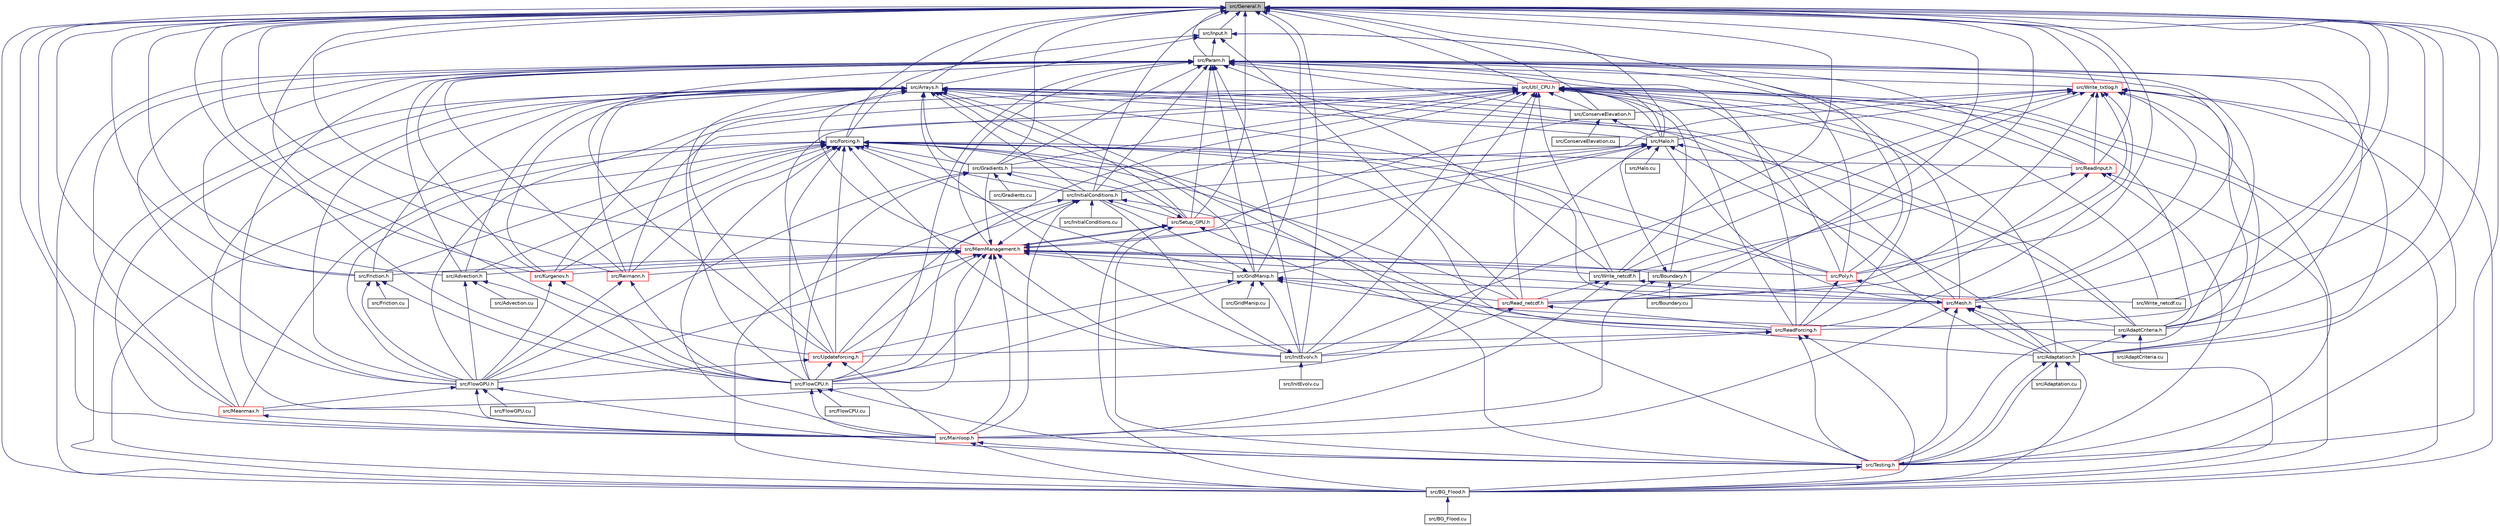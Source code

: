digraph "src/General.h"
{
 // LATEX_PDF_SIZE
  bgcolor="transparent";
  edge [fontname="Helvetica",fontsize="10",labelfontname="Helvetica",labelfontsize="10"];
  node [fontname="Helvetica",fontsize="10",shape=record];
  Node1 [label="src/General.h",height=0.2,width=0.4,color="black", fillcolor="grey75", style="filled", fontcolor="black",tooltip=" "];
  Node1 -> Node2 [dir="back",color="midnightblue",fontsize="10",style="solid"];
  Node2 [label="src/Adaptation.h",height=0.2,width=0.4,color="black",URL="$Adaptation_8h.html",tooltip=" "];
  Node2 -> Node3 [dir="back",color="midnightblue",fontsize="10",style="solid"];
  Node3 [label="src/Adaptation.cu",height=0.2,width=0.4,color="black",URL="$Adaptation_8cu.html",tooltip=" "];
  Node2 -> Node4 [dir="back",color="midnightblue",fontsize="10",style="solid"];
  Node4 [label="src/BG_Flood.h",height=0.2,width=0.4,color="black",URL="$BG__Flood_8h.html",tooltip=" "];
  Node4 -> Node5 [dir="back",color="midnightblue",fontsize="10",style="solid"];
  Node5 [label="src/BG_Flood.cu",height=0.2,width=0.4,color="black",URL="$BG__Flood_8cu.html",tooltip=" "];
  Node2 -> Node6 [dir="back",color="midnightblue",fontsize="10",style="solid"];
  Node6 [label="src/Testing.h",height=0.2,width=0.4,color="red",URL="$Testing_8h.html",tooltip=" "];
  Node6 -> Node2 [dir="back",color="midnightblue",fontsize="10",style="solid"];
  Node6 -> Node4 [dir="back",color="midnightblue",fontsize="10",style="solid"];
  Node1 -> Node8 [dir="back",color="midnightblue",fontsize="10",style="solid"];
  Node8 [label="src/AdaptCriteria.h",height=0.2,width=0.4,color="black",URL="$AdaptCriteria_8h.html",tooltip=" "];
  Node8 -> Node2 [dir="back",color="midnightblue",fontsize="10",style="solid"];
  Node8 -> Node9 [dir="back",color="midnightblue",fontsize="10",style="solid"];
  Node9 [label="src/AdaptCriteria.cu",height=0.2,width=0.4,color="black",URL="$AdaptCriteria_8cu.html",tooltip=" "];
  Node1 -> Node10 [dir="back",color="midnightblue",fontsize="10",style="solid"];
  Node10 [label="src/Advection.h",height=0.2,width=0.4,color="black",URL="$Advection_8h.html",tooltip=" "];
  Node10 -> Node11 [dir="back",color="midnightblue",fontsize="10",style="solid"];
  Node11 [label="src/Advection.cu",height=0.2,width=0.4,color="black",URL="$Advection_8cu.html",tooltip=" "];
  Node10 -> Node12 [dir="back",color="midnightblue",fontsize="10",style="solid"];
  Node12 [label="src/FlowCPU.h",height=0.2,width=0.4,color="black",URL="$FlowCPU_8h.html",tooltip=" "];
  Node12 -> Node13 [dir="back",color="midnightblue",fontsize="10",style="solid"];
  Node13 [label="src/FlowCPU.cu",height=0.2,width=0.4,color="black",URL="$FlowCPU_8cu.html",tooltip=" "];
  Node12 -> Node14 [dir="back",color="midnightblue",fontsize="10",style="solid"];
  Node14 [label="src/Mainloop.h",height=0.2,width=0.4,color="red",URL="$Mainloop_8h.html",tooltip=" "];
  Node14 -> Node4 [dir="back",color="midnightblue",fontsize="10",style="solid"];
  Node14 -> Node6 [dir="back",color="midnightblue",fontsize="10",style="solid"];
  Node12 -> Node6 [dir="back",color="midnightblue",fontsize="10",style="solid"];
  Node10 -> Node16 [dir="back",color="midnightblue",fontsize="10",style="solid"];
  Node16 [label="src/FlowGPU.h",height=0.2,width=0.4,color="black",URL="$FlowGPU_8h.html",tooltip=" "];
  Node16 -> Node17 [dir="back",color="midnightblue",fontsize="10",style="solid"];
  Node17 [label="src/FlowGPU.cu",height=0.2,width=0.4,color="black",URL="$FlowGPU_8cu.html",tooltip=" "];
  Node16 -> Node14 [dir="back",color="midnightblue",fontsize="10",style="solid"];
  Node16 -> Node18 [dir="back",color="midnightblue",fontsize="10",style="solid"];
  Node18 [label="src/Meanmax.h",height=0.2,width=0.4,color="red",URL="$Meanmax_8h.html",tooltip=" "];
  Node18 -> Node14 [dir="back",color="midnightblue",fontsize="10",style="solid"];
  Node16 -> Node6 [dir="back",color="midnightblue",fontsize="10",style="solid"];
  Node1 -> Node20 [dir="back",color="midnightblue",fontsize="10",style="solid"];
  Node20 [label="src/Arrays.h",height=0.2,width=0.4,color="black",URL="$Arrays_8h.html",tooltip=" "];
  Node20 -> Node2 [dir="back",color="midnightblue",fontsize="10",style="solid"];
  Node20 -> Node8 [dir="back",color="midnightblue",fontsize="10",style="solid"];
  Node20 -> Node10 [dir="back",color="midnightblue",fontsize="10",style="solid"];
  Node20 -> Node4 [dir="back",color="midnightblue",fontsize="10",style="solid"];
  Node20 -> Node21 [dir="back",color="midnightblue",fontsize="10",style="solid"];
  Node21 [label="src/ConserveElevation.h",height=0.2,width=0.4,color="black",URL="$ConserveElevation_8h.html",tooltip=" "];
  Node21 -> Node22 [dir="back",color="midnightblue",fontsize="10",style="solid"];
  Node22 [label="src/ConserveElevation.cu",height=0.2,width=0.4,color="black",URL="$ConserveElevation_8cu.html",tooltip=" "];
  Node21 -> Node23 [dir="back",color="midnightblue",fontsize="10",style="solid"];
  Node23 [label="src/Halo.h",height=0.2,width=0.4,color="black",URL="$Halo_8h.html",tooltip=" "];
  Node23 -> Node2 [dir="back",color="midnightblue",fontsize="10",style="solid"];
  Node23 -> Node8 [dir="back",color="midnightblue",fontsize="10",style="solid"];
  Node23 -> Node12 [dir="back",color="midnightblue",fontsize="10",style="solid"];
  Node23 -> Node24 [dir="back",color="midnightblue",fontsize="10",style="solid"];
  Node24 [label="src/Gradients.h",height=0.2,width=0.4,color="black",URL="$Gradients_8h.html",tooltip=" "];
  Node24 -> Node12 [dir="back",color="midnightblue",fontsize="10",style="solid"];
  Node24 -> Node16 [dir="back",color="midnightblue",fontsize="10",style="solid"];
  Node24 -> Node25 [dir="back",color="midnightblue",fontsize="10",style="solid"];
  Node25 [label="src/Gradients.cu",height=0.2,width=0.4,color="black",URL="$Gradients_8cu.html",tooltip=" "];
  Node24 -> Node26 [dir="back",color="midnightblue",fontsize="10",style="solid"];
  Node26 [label="src/InitialConditions.h",height=0.2,width=0.4,color="black",URL="$InitialConditions_8h.html",tooltip=" "];
  Node26 -> Node2 [dir="back",color="midnightblue",fontsize="10",style="solid"];
  Node26 -> Node4 [dir="back",color="midnightblue",fontsize="10",style="solid"];
  Node26 -> Node27 [dir="back",color="midnightblue",fontsize="10",style="solid"];
  Node27 [label="src/InitialConditions.cu",height=0.2,width=0.4,color="black",URL="$InitialConditions_8cu.html",tooltip=" "];
  Node26 -> Node14 [dir="back",color="midnightblue",fontsize="10",style="solid"];
  Node26 -> Node28 [dir="back",color="midnightblue",fontsize="10",style="solid"];
  Node28 [label="src/Setup_GPU.h",height=0.2,width=0.4,color="red",URL="$Setup__GPU_8h.html",tooltip=" "];
  Node28 -> Node4 [dir="back",color="midnightblue",fontsize="10",style="solid"];
  Node28 -> Node24 [dir="back",color="midnightblue",fontsize="10",style="solid"];
  Node28 -> Node29 [dir="back",color="midnightblue",fontsize="10",style="solid"];
  Node29 [label="src/MemManagement.h",height=0.2,width=0.4,color="red",URL="$MemManagement_8h.html",tooltip=" "];
  Node29 -> Node10 [dir="back",color="midnightblue",fontsize="10",style="solid"];
  Node29 -> Node30 [dir="back",color="midnightblue",fontsize="10",style="solid"];
  Node30 [label="src/Boundary.h",height=0.2,width=0.4,color="black",URL="$Boundary_8h.html",tooltip=" "];
  Node30 -> Node31 [dir="back",color="midnightblue",fontsize="10",style="solid"];
  Node31 [label="src/Boundary.cu",height=0.2,width=0.4,color="black",URL="$Boundary_8cu.html",tooltip=" "];
  Node30 -> Node23 [dir="back",color="midnightblue",fontsize="10",style="solid"];
  Node30 -> Node14 [dir="back",color="midnightblue",fontsize="10",style="solid"];
  Node29 -> Node21 [dir="back",color="midnightblue",fontsize="10",style="solid"];
  Node29 -> Node12 [dir="back",color="midnightblue",fontsize="10",style="solid"];
  Node29 -> Node16 [dir="back",color="midnightblue",fontsize="10",style="solid"];
  Node29 -> Node32 [dir="back",color="midnightblue",fontsize="10",style="solid"];
  Node32 [label="src/Friction.h",height=0.2,width=0.4,color="black",URL="$Friction_8h.html",tooltip=" "];
  Node32 -> Node12 [dir="back",color="midnightblue",fontsize="10",style="solid"];
  Node32 -> Node16 [dir="back",color="midnightblue",fontsize="10",style="solid"];
  Node32 -> Node33 [dir="back",color="midnightblue",fontsize="10",style="solid"];
  Node33 [label="src/Friction.cu",height=0.2,width=0.4,color="black",URL="$Friction_8cu.html",tooltip=" "];
  Node29 -> Node24 [dir="back",color="midnightblue",fontsize="10",style="solid"];
  Node29 -> Node34 [dir="back",color="midnightblue",fontsize="10",style="solid"];
  Node34 [label="src/GridManip.h",height=0.2,width=0.4,color="black",URL="$GridManip_8h.html",tooltip=" "];
  Node34 -> Node8 [dir="back",color="midnightblue",fontsize="10",style="solid"];
  Node34 -> Node12 [dir="back",color="midnightblue",fontsize="10",style="solid"];
  Node34 -> Node35 [dir="back",color="midnightblue",fontsize="10",style="solid"];
  Node35 [label="src/GridManip.cu",height=0.2,width=0.4,color="black",URL="$GridManip_8cu.html",tooltip=" "];
  Node34 -> Node36 [dir="back",color="midnightblue",fontsize="10",style="solid"];
  Node36 [label="src/InitEvolv.h",height=0.2,width=0.4,color="black",URL="$InitEvolv_8h.html",tooltip=" "];
  Node36 -> Node37 [dir="back",color="midnightblue",fontsize="10",style="solid"];
  Node37 [label="src/InitEvolv.cu",height=0.2,width=0.4,color="black",URL="$InitEvolv_8cu.html",tooltip=" "];
  Node36 -> Node26 [dir="back",color="midnightblue",fontsize="10",style="solid"];
  Node34 -> Node26 [dir="back",color="midnightblue",fontsize="10",style="solid"];
  Node34 -> Node38 [dir="back",color="midnightblue",fontsize="10",style="solid"];
  Node38 [label="src/Mesh.h",height=0.2,width=0.4,color="red",URL="$Mesh_8h.html",tooltip=" "];
  Node38 -> Node2 [dir="back",color="midnightblue",fontsize="10",style="solid"];
  Node38 -> Node8 [dir="back",color="midnightblue",fontsize="10",style="solid"];
  Node38 -> Node4 [dir="back",color="midnightblue",fontsize="10",style="solid"];
  Node38 -> Node23 [dir="back",color="midnightblue",fontsize="10",style="solid"];
  Node38 -> Node14 [dir="back",color="midnightblue",fontsize="10",style="solid"];
  Node38 -> Node6 [dir="back",color="midnightblue",fontsize="10",style="solid"];
  Node34 -> Node40 [dir="back",color="midnightblue",fontsize="10",style="solid"];
  Node40 [label="src/Read_netcdf.h",height=0.2,width=0.4,color="red",URL="$Read__netcdf_8h.html",tooltip=" "];
  Node40 -> Node36 [dir="back",color="midnightblue",fontsize="10",style="solid"];
  Node40 -> Node42 [dir="back",color="midnightblue",fontsize="10",style="solid"];
  Node42 [label="src/ReadForcing.h",height=0.2,width=0.4,color="red",URL="$ReadForcing_8h.html",tooltip=" "];
  Node42 -> Node4 [dir="back",color="midnightblue",fontsize="10",style="solid"];
  Node42 -> Node36 [dir="back",color="midnightblue",fontsize="10",style="solid"];
  Node42 -> Node6 [dir="back",color="midnightblue",fontsize="10",style="solid"];
  Node42 -> Node44 [dir="back",color="midnightblue",fontsize="10",style="solid"];
  Node44 [label="src/Updateforcing.h",height=0.2,width=0.4,color="red",URL="$Updateforcing_8h.html",tooltip=" "];
  Node44 -> Node12 [dir="back",color="midnightblue",fontsize="10",style="solid"];
  Node44 -> Node16 [dir="back",color="midnightblue",fontsize="10",style="solid"];
  Node44 -> Node14 [dir="back",color="midnightblue",fontsize="10",style="solid"];
  Node34 -> Node44 [dir="back",color="midnightblue",fontsize="10",style="solid"];
  Node29 -> Node23 [dir="back",color="midnightblue",fontsize="10",style="solid"];
  Node29 -> Node36 [dir="back",color="midnightblue",fontsize="10",style="solid"];
  Node29 -> Node26 [dir="back",color="midnightblue",fontsize="10",style="solid"];
  Node29 -> Node46 [dir="back",color="midnightblue",fontsize="10",style="solid"];
  Node46 [label="src/Kurganov.h",height=0.2,width=0.4,color="red",URL="$Kurganov_8h.html",tooltip=" "];
  Node46 -> Node12 [dir="back",color="midnightblue",fontsize="10",style="solid"];
  Node46 -> Node16 [dir="back",color="midnightblue",fontsize="10",style="solid"];
  Node29 -> Node14 [dir="back",color="midnightblue",fontsize="10",style="solid"];
  Node29 -> Node18 [dir="back",color="midnightblue",fontsize="10",style="solid"];
  Node29 -> Node38 [dir="back",color="midnightblue",fontsize="10",style="solid"];
  Node29 -> Node49 [dir="back",color="midnightblue",fontsize="10",style="solid"];
  Node49 [label="src/Poly.h",height=0.2,width=0.4,color="red",URL="$Poly_8h.html",tooltip=" "];
  Node49 -> Node38 [dir="back",color="midnightblue",fontsize="10",style="solid"];
  Node49 -> Node42 [dir="back",color="midnightblue",fontsize="10",style="solid"];
  Node29 -> Node51 [dir="back",color="midnightblue",fontsize="10",style="solid"];
  Node51 [label="src/Reimann.h",height=0.2,width=0.4,color="red",URL="$Reimann_8h.html",tooltip=" "];
  Node51 -> Node12 [dir="back",color="midnightblue",fontsize="10",style="solid"];
  Node51 -> Node16 [dir="back",color="midnightblue",fontsize="10",style="solid"];
  Node29 -> Node28 [dir="back",color="midnightblue",fontsize="10",style="solid"];
  Node29 -> Node44 [dir="back",color="midnightblue",fontsize="10",style="solid"];
  Node29 -> Node53 [dir="back",color="midnightblue",fontsize="10",style="solid"];
  Node53 [label="src/Write_netcdf.h",height=0.2,width=0.4,color="black",URL="$Write__netcdf_8h.html",tooltip=" "];
  Node53 -> Node14 [dir="back",color="midnightblue",fontsize="10",style="solid"];
  Node53 -> Node40 [dir="back",color="midnightblue",fontsize="10",style="solid"];
  Node53 -> Node54 [dir="back",color="midnightblue",fontsize="10",style="solid"];
  Node54 [label="src/Write_netcdf.cu",height=0.2,width=0.4,color="black",URL="$Write__netcdf_8cu.html",tooltip=" "];
  Node28 -> Node42 [dir="back",color="midnightblue",fontsize="10",style="solid"];
  Node28 -> Node6 [dir="back",color="midnightblue",fontsize="10",style="solid"];
  Node26 -> Node44 [dir="back",color="midnightblue",fontsize="10",style="solid"];
  Node23 -> Node56 [dir="back",color="midnightblue",fontsize="10",style="solid"];
  Node56 [label="src/Halo.cu",height=0.2,width=0.4,color="black",URL="$Halo_8cu.html",tooltip=" "];
  Node23 -> Node28 [dir="back",color="midnightblue",fontsize="10",style="solid"];
  Node20 -> Node12 [dir="back",color="midnightblue",fontsize="10",style="solid"];
  Node20 -> Node16 [dir="back",color="midnightblue",fontsize="10",style="solid"];
  Node20 -> Node32 [dir="back",color="midnightblue",fontsize="10",style="solid"];
  Node20 -> Node24 [dir="back",color="midnightblue",fontsize="10",style="solid"];
  Node20 -> Node34 [dir="back",color="midnightblue",fontsize="10",style="solid"];
  Node20 -> Node23 [dir="back",color="midnightblue",fontsize="10",style="solid"];
  Node20 -> Node36 [dir="back",color="midnightblue",fontsize="10",style="solid"];
  Node20 -> Node26 [dir="back",color="midnightblue",fontsize="10",style="solid"];
  Node20 -> Node46 [dir="back",color="midnightblue",fontsize="10",style="solid"];
  Node20 -> Node14 [dir="back",color="midnightblue",fontsize="10",style="solid"];
  Node20 -> Node18 [dir="back",color="midnightblue",fontsize="10",style="solid"];
  Node20 -> Node29 [dir="back",color="midnightblue",fontsize="10",style="solid"];
  Node20 -> Node38 [dir="back",color="midnightblue",fontsize="10",style="solid"];
  Node20 -> Node49 [dir="back",color="midnightblue",fontsize="10",style="solid"];
  Node20 -> Node51 [dir="back",color="midnightblue",fontsize="10",style="solid"];
  Node20 -> Node28 [dir="back",color="midnightblue",fontsize="10",style="solid"];
  Node20 -> Node6 [dir="back",color="midnightblue",fontsize="10",style="solid"];
  Node20 -> Node44 [dir="back",color="midnightblue",fontsize="10",style="solid"];
  Node1 -> Node4 [dir="back",color="midnightblue",fontsize="10",style="solid"];
  Node1 -> Node30 [dir="back",color="midnightblue",fontsize="10",style="solid"];
  Node1 -> Node21 [dir="back",color="midnightblue",fontsize="10",style="solid"];
  Node1 -> Node12 [dir="back",color="midnightblue",fontsize="10",style="solid"];
  Node1 -> Node16 [dir="back",color="midnightblue",fontsize="10",style="solid"];
  Node1 -> Node57 [dir="back",color="midnightblue",fontsize="10",style="solid"];
  Node57 [label="src/Forcing.h",height=0.2,width=0.4,color="black",URL="$Forcing_8h.html",tooltip=" "];
  Node57 -> Node10 [dir="back",color="midnightblue",fontsize="10",style="solid"];
  Node57 -> Node4 [dir="back",color="midnightblue",fontsize="10",style="solid"];
  Node57 -> Node12 [dir="back",color="midnightblue",fontsize="10",style="solid"];
  Node57 -> Node16 [dir="back",color="midnightblue",fontsize="10",style="solid"];
  Node57 -> Node32 [dir="back",color="midnightblue",fontsize="10",style="solid"];
  Node57 -> Node24 [dir="back",color="midnightblue",fontsize="10",style="solid"];
  Node57 -> Node34 [dir="back",color="midnightblue",fontsize="10",style="solid"];
  Node57 -> Node36 [dir="back",color="midnightblue",fontsize="10",style="solid"];
  Node57 -> Node26 [dir="back",color="midnightblue",fontsize="10",style="solid"];
  Node57 -> Node46 [dir="back",color="midnightblue",fontsize="10",style="solid"];
  Node57 -> Node14 [dir="back",color="midnightblue",fontsize="10",style="solid"];
  Node57 -> Node18 [dir="back",color="midnightblue",fontsize="10",style="solid"];
  Node57 -> Node38 [dir="back",color="midnightblue",fontsize="10",style="solid"];
  Node57 -> Node49 [dir="back",color="midnightblue",fontsize="10",style="solid"];
  Node57 -> Node40 [dir="back",color="midnightblue",fontsize="10",style="solid"];
  Node57 -> Node42 [dir="back",color="midnightblue",fontsize="10",style="solid"];
  Node57 -> Node58 [dir="back",color="midnightblue",fontsize="10",style="solid"];
  Node58 [label="src/ReadInput.h",height=0.2,width=0.4,color="red",URL="$ReadInput_8h.html",tooltip=" "];
  Node58 -> Node4 [dir="back",color="midnightblue",fontsize="10",style="solid"];
  Node58 -> Node40 [dir="back",color="midnightblue",fontsize="10",style="solid"];
  Node58 -> Node6 [dir="back",color="midnightblue",fontsize="10",style="solid"];
  Node58 -> Node53 [dir="back",color="midnightblue",fontsize="10",style="solid"];
  Node57 -> Node51 [dir="back",color="midnightblue",fontsize="10",style="solid"];
  Node57 -> Node28 [dir="back",color="midnightblue",fontsize="10",style="solid"];
  Node57 -> Node6 [dir="back",color="midnightblue",fontsize="10",style="solid"];
  Node57 -> Node44 [dir="back",color="midnightblue",fontsize="10",style="solid"];
  Node1 -> Node32 [dir="back",color="midnightblue",fontsize="10",style="solid"];
  Node1 -> Node24 [dir="back",color="midnightblue",fontsize="10",style="solid"];
  Node1 -> Node34 [dir="back",color="midnightblue",fontsize="10",style="solid"];
  Node1 -> Node23 [dir="back",color="midnightblue",fontsize="10",style="solid"];
  Node1 -> Node36 [dir="back",color="midnightblue",fontsize="10",style="solid"];
  Node1 -> Node26 [dir="back",color="midnightblue",fontsize="10",style="solid"];
  Node1 -> Node60 [dir="back",color="midnightblue",fontsize="10",style="solid"];
  Node60 [label="src/Input.h",height=0.2,width=0.4,color="black",URL="$Input_8h.html",tooltip=" "];
  Node60 -> Node20 [dir="back",color="midnightblue",fontsize="10",style="solid"];
  Node60 -> Node57 [dir="back",color="midnightblue",fontsize="10",style="solid"];
  Node60 -> Node61 [dir="back",color="midnightblue",fontsize="10",style="solid"];
  Node61 [label="src/Param.h",height=0.2,width=0.4,color="black",URL="$Param_8h.html",tooltip=" "];
  Node61 -> Node2 [dir="back",color="midnightblue",fontsize="10",style="solid"];
  Node61 -> Node8 [dir="back",color="midnightblue",fontsize="10",style="solid"];
  Node61 -> Node10 [dir="back",color="midnightblue",fontsize="10",style="solid"];
  Node61 -> Node4 [dir="back",color="midnightblue",fontsize="10",style="solid"];
  Node61 -> Node21 [dir="back",color="midnightblue",fontsize="10",style="solid"];
  Node61 -> Node12 [dir="back",color="midnightblue",fontsize="10",style="solid"];
  Node61 -> Node16 [dir="back",color="midnightblue",fontsize="10",style="solid"];
  Node61 -> Node32 [dir="back",color="midnightblue",fontsize="10",style="solid"];
  Node61 -> Node24 [dir="back",color="midnightblue",fontsize="10",style="solid"];
  Node61 -> Node34 [dir="back",color="midnightblue",fontsize="10",style="solid"];
  Node61 -> Node23 [dir="back",color="midnightblue",fontsize="10",style="solid"];
  Node61 -> Node36 [dir="back",color="midnightblue",fontsize="10",style="solid"];
  Node61 -> Node26 [dir="back",color="midnightblue",fontsize="10",style="solid"];
  Node61 -> Node46 [dir="back",color="midnightblue",fontsize="10",style="solid"];
  Node61 -> Node14 [dir="back",color="midnightblue",fontsize="10",style="solid"];
  Node61 -> Node18 [dir="back",color="midnightblue",fontsize="10",style="solid"];
  Node61 -> Node29 [dir="back",color="midnightblue",fontsize="10",style="solid"];
  Node61 -> Node38 [dir="back",color="midnightblue",fontsize="10",style="solid"];
  Node61 -> Node49 [dir="back",color="midnightblue",fontsize="10",style="solid"];
  Node61 -> Node42 [dir="back",color="midnightblue",fontsize="10",style="solid"];
  Node61 -> Node58 [dir="back",color="midnightblue",fontsize="10",style="solid"];
  Node61 -> Node51 [dir="back",color="midnightblue",fontsize="10",style="solid"];
  Node61 -> Node28 [dir="back",color="midnightblue",fontsize="10",style="solid"];
  Node61 -> Node6 [dir="back",color="midnightblue",fontsize="10",style="solid"];
  Node61 -> Node44 [dir="back",color="midnightblue",fontsize="10",style="solid"];
  Node61 -> Node62 [dir="back",color="midnightblue",fontsize="10",style="solid"];
  Node62 [label="src/Util_CPU.h",height=0.2,width=0.4,color="red",URL="$Util__CPU_8h.html",tooltip=" "];
  Node62 -> Node2 [dir="back",color="midnightblue",fontsize="10",style="solid"];
  Node62 -> Node8 [dir="back",color="midnightblue",fontsize="10",style="solid"];
  Node62 -> Node4 [dir="back",color="midnightblue",fontsize="10",style="solid"];
  Node62 -> Node30 [dir="back",color="midnightblue",fontsize="10",style="solid"];
  Node62 -> Node21 [dir="back",color="midnightblue",fontsize="10",style="solid"];
  Node62 -> Node12 [dir="back",color="midnightblue",fontsize="10",style="solid"];
  Node62 -> Node16 [dir="back",color="midnightblue",fontsize="10",style="solid"];
  Node62 -> Node24 [dir="back",color="midnightblue",fontsize="10",style="solid"];
  Node62 -> Node34 [dir="back",color="midnightblue",fontsize="10",style="solid"];
  Node62 -> Node23 [dir="back",color="midnightblue",fontsize="10",style="solid"];
  Node62 -> Node36 [dir="back",color="midnightblue",fontsize="10",style="solid"];
  Node62 -> Node26 [dir="back",color="midnightblue",fontsize="10",style="solid"];
  Node62 -> Node46 [dir="back",color="midnightblue",fontsize="10",style="solid"];
  Node62 -> Node38 [dir="back",color="midnightblue",fontsize="10",style="solid"];
  Node62 -> Node49 [dir="back",color="midnightblue",fontsize="10",style="solid"];
  Node62 -> Node40 [dir="back",color="midnightblue",fontsize="10",style="solid"];
  Node62 -> Node42 [dir="back",color="midnightblue",fontsize="10",style="solid"];
  Node62 -> Node58 [dir="back",color="midnightblue",fontsize="10",style="solid"];
  Node62 -> Node51 [dir="back",color="midnightblue",fontsize="10",style="solid"];
  Node62 -> Node6 [dir="back",color="midnightblue",fontsize="10",style="solid"];
  Node62 -> Node44 [dir="back",color="midnightblue",fontsize="10",style="solid"];
  Node62 -> Node54 [dir="back",color="midnightblue",fontsize="10",style="solid"];
  Node62 -> Node53 [dir="back",color="midnightblue",fontsize="10",style="solid"];
  Node61 -> Node53 [dir="back",color="midnightblue",fontsize="10",style="solid"];
  Node61 -> Node64 [dir="back",color="midnightblue",fontsize="10",style="solid"];
  Node64 [label="src/Write_txtlog.h",height=0.2,width=0.4,color="red",URL="$Write__txtlog_8h.html",tooltip=" "];
  Node64 -> Node2 [dir="back",color="midnightblue",fontsize="10",style="solid"];
  Node64 -> Node8 [dir="back",color="midnightblue",fontsize="10",style="solid"];
  Node64 -> Node4 [dir="back",color="midnightblue",fontsize="10",style="solid"];
  Node64 -> Node21 [dir="back",color="midnightblue",fontsize="10",style="solid"];
  Node64 -> Node23 [dir="back",color="midnightblue",fontsize="10",style="solid"];
  Node64 -> Node36 [dir="back",color="midnightblue",fontsize="10",style="solid"];
  Node64 -> Node26 [dir="back",color="midnightblue",fontsize="10",style="solid"];
  Node64 -> Node38 [dir="back",color="midnightblue",fontsize="10",style="solid"];
  Node64 -> Node49 [dir="back",color="midnightblue",fontsize="10",style="solid"];
  Node64 -> Node40 [dir="back",color="midnightblue",fontsize="10",style="solid"];
  Node64 -> Node42 [dir="back",color="midnightblue",fontsize="10",style="solid"];
  Node64 -> Node58 [dir="back",color="midnightblue",fontsize="10",style="solid"];
  Node64 -> Node6 [dir="back",color="midnightblue",fontsize="10",style="solid"];
  Node64 -> Node53 [dir="back",color="midnightblue",fontsize="10",style="solid"];
  Node60 -> Node49 [dir="back",color="midnightblue",fontsize="10",style="solid"];
  Node60 -> Node40 [dir="back",color="midnightblue",fontsize="10",style="solid"];
  Node60 -> Node42 [dir="back",color="midnightblue",fontsize="10",style="solid"];
  Node1 -> Node46 [dir="back",color="midnightblue",fontsize="10",style="solid"];
  Node1 -> Node14 [dir="back",color="midnightblue",fontsize="10",style="solid"];
  Node1 -> Node18 [dir="back",color="midnightblue",fontsize="10",style="solid"];
  Node1 -> Node29 [dir="back",color="midnightblue",fontsize="10",style="solid"];
  Node1 -> Node38 [dir="back",color="midnightblue",fontsize="10",style="solid"];
  Node1 -> Node61 [dir="back",color="midnightblue",fontsize="10",style="solid"];
  Node1 -> Node49 [dir="back",color="midnightblue",fontsize="10",style="solid"];
  Node1 -> Node40 [dir="back",color="midnightblue",fontsize="10",style="solid"];
  Node1 -> Node42 [dir="back",color="midnightblue",fontsize="10",style="solid"];
  Node1 -> Node58 [dir="back",color="midnightblue",fontsize="10",style="solid"];
  Node1 -> Node51 [dir="back",color="midnightblue",fontsize="10",style="solid"];
  Node1 -> Node28 [dir="back",color="midnightblue",fontsize="10",style="solid"];
  Node1 -> Node6 [dir="back",color="midnightblue",fontsize="10",style="solid"];
  Node1 -> Node44 [dir="back",color="midnightblue",fontsize="10",style="solid"];
  Node1 -> Node62 [dir="back",color="midnightblue",fontsize="10",style="solid"];
  Node1 -> Node54 [dir="back",color="midnightblue",fontsize="10",style="solid"];
  Node1 -> Node53 [dir="back",color="midnightblue",fontsize="10",style="solid"];
  Node1 -> Node64 [dir="back",color="midnightblue",fontsize="10",style="solid"];
}
